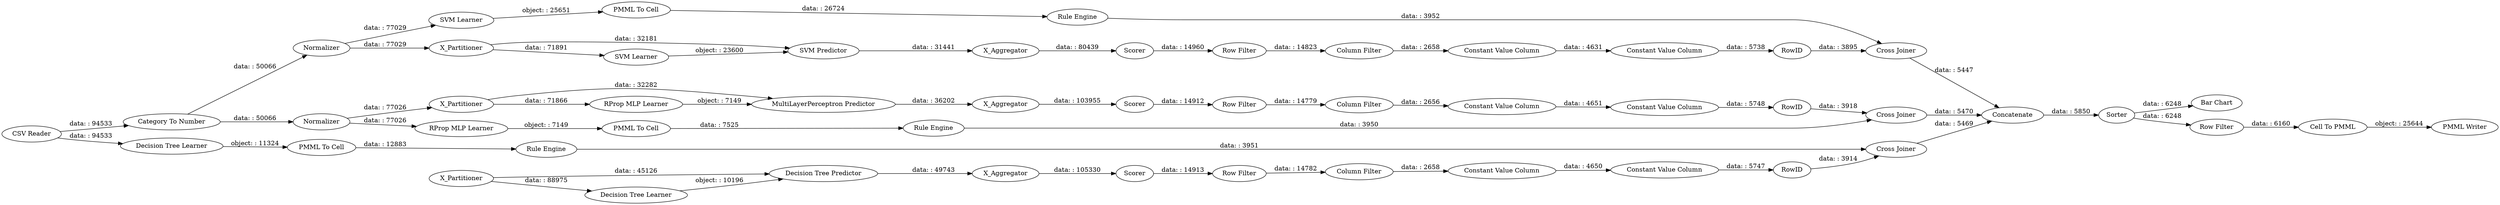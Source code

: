 digraph {
	"-8317189717568428478_41" [label=Scorer]
	"5779597467855827312_19" [label=RowID]
	"-902543894398513904_290" [label="Constant Value Column"]
	"545167905930166370_39" [label=Scorer]
	"6598180747229622811_25" [label="Cross Joiner"]
	"545167905930166370_32" [label="Decision Tree Predictor"]
	"1177417795450543331_299" [label="SVM Learner"]
	"8922518819994315607_293" [label=RowID]
	"545167905930166370_307" [label=X_Partitioner]
	"6598180747229622811_10" [label=X_Partitioner]
	"6093352324032707412_22" [label="PMML To Cell"]
	"1177417795450543331_297" [label="PMML To Cell"]
	"-902543894398513904_292" [label="Constant Value Column"]
	"8922518819994315607_294" [label="Column Filter"]
	"8922518819994315607_290" [label="Constant Value Column"]
	"-8317189717568428478_304" [label="Cross Joiner"]
	"-8317189717568428478_7" [label=X_Aggregator]
	"-7138333118876980907_315" [label="Cell To PMML"]
	"545167905930166370_7" [label=X_Aggregator]
	"-7138333118876980907_314" [label="Bar Chart"]
	"5779597467855827312_18" [label="Constant Value Column"]
	"-7138333118876980907_312" [label=Sorter]
	"-7138333118876980907_313" [label="Row Filter"]
	"1177417795450543331_298" [label="Rule Engine"]
	"5779597467855827312_16" [label="Column Filter"]
	"-1691640870976822955_28" [label="PMML To Cell"]
	"-1691640870976822955_34" [label="Rule Engine"]
	"-8317189717568428478_32" [label="SVM Predictor"]
	"-7138333118876980907_310" [label=Concatenate]
	"-7138333118876980907_316" [label="PMML Writer"]
	"6598180747229622811_13" [label=X_Aggregator]
	"-902543894398513904_293" [label=RowID]
	"6598180747229622811_12" [label="MultiLayerPerceptron Predictor"]
	"-7138333118876980907_2" [label="Category To Number"]
	"6598180747229622811_11" [label="RProp MLP Learner"]
	"-8317189717568428478_40" [label=Normalizer]
	"5779597467855827312_17" [label="Constant Value Column"]
	"-902543894398513904_294" [label="Column Filter"]
	"545167905930166370_31" [label="Decision Tree Learner"]
	"-1691640870976822955_33" [label="Decision Tree Learner"]
	"6598180747229622811_9" [label=Normalizer]
	"-8317189717568428478_31" [label="SVM Learner"]
	"8922518819994315607_9" [label="Row Filter"]
	"8922518819994315607_292" [label="Constant Value Column"]
	"6093352324032707412_23" [label="Rule Engine"]
	"-7138333118876980907_8" [label="CSV Reader"]
	"-8317189717568428478_295" [label=X_Partitioner]
	"545167905930166370_296" [label="Cross Joiner"]
	"6598180747229622811_14" [label=Scorer]
	"-902543894398513904_9" [label="Row Filter"]
	"5779597467855827312_15" [label="Row Filter"]
	"6093352324032707412_21" [label="RProp MLP Learner"]
	"1177417795450543331_298" -> "-8317189717568428478_304" [label="data: : 3952"]
	"6598180747229622811_9" -> "6598180747229622811_10" [label="data: : 77026"]
	"-1691640870976822955_34" -> "545167905930166370_296" [label="data: : 3951"]
	"5779597467855827312_17" -> "5779597467855827312_18" [label="data: : 4651"]
	"5779597467855827312_16" -> "5779597467855827312_17" [label="data: : 2656"]
	"-902543894398513904_292" -> "-902543894398513904_293" [label="data: : 5738"]
	"-7138333118876980907_8" -> "-7138333118876980907_2" [label="data: : 94533"]
	"-902543894398513904_9" -> "-902543894398513904_294" [label="data: : 14823"]
	"-7138333118876980907_313" -> "-7138333118876980907_315" [label="data: : 6160"]
	"-8317189717568428478_32" -> "-8317189717568428478_7" [label="data: : 31441"]
	"5779597467855827312_19" -> "6598180747229622811_25" [label="data: : 3918"]
	"6598180747229622811_11" -> "6598180747229622811_12" [label="object: : 7149"]
	"545167905930166370_32" -> "545167905930166370_7" [label="data: : 49743"]
	"-902543894398513904_293" -> "-8317189717568428478_304" [label="data: : 3895"]
	"6598180747229622811_10" -> "6598180747229622811_12" [label="data: : 32282"]
	"-8317189717568428478_40" -> "-8317189717568428478_295" [label="data: : 77029"]
	"8922518819994315607_9" -> "8922518819994315607_294" [label="data: : 14782"]
	"6598180747229622811_12" -> "6598180747229622811_13" [label="data: : 36202"]
	"6598180747229622811_14" -> "5779597467855827312_15" [label="data: : 14912"]
	"5779597467855827312_18" -> "5779597467855827312_19" [label="data: : 5748"]
	"1177417795450543331_299" -> "1177417795450543331_297" [label="object: : 25651"]
	"6093352324032707412_21" -> "6093352324032707412_22" [label="object: : 7149"]
	"-8317189717568428478_40" -> "1177417795450543331_299" [label="data: : 77029"]
	"-7138333118876980907_2" -> "6598180747229622811_9" [label="data: : 50066"]
	"6598180747229622811_25" -> "-7138333118876980907_310" [label="data: : 5470"]
	"-902543894398513904_294" -> "-902543894398513904_290" [label="data: : 2658"]
	"8922518819994315607_293" -> "545167905930166370_296" [label="data: : 3914"]
	"545167905930166370_39" -> "8922518819994315607_9" [label="data: : 14913"]
	"6093352324032707412_23" -> "6598180747229622811_25" [label="data: : 3950"]
	"-7138333118876980907_8" -> "-1691640870976822955_33" [label="data: : 94533"]
	"-8317189717568428478_304" -> "-7138333118876980907_310" [label="data: : 5447"]
	"545167905930166370_31" -> "545167905930166370_32" [label="object: : 10196"]
	"-7138333118876980907_312" -> "-7138333118876980907_313" [label="data: : 6248"]
	"545167905930166370_307" -> "545167905930166370_31" [label="data: : 88975"]
	"-1691640870976822955_28" -> "-1691640870976822955_34" [label="data: : 12883"]
	"-8317189717568428478_41" -> "-902543894398513904_9" [label="data: : 14960"]
	"6598180747229622811_13" -> "6598180747229622811_14" [label="data: : 103955"]
	"5779597467855827312_15" -> "5779597467855827312_16" [label="data: : 14779"]
	"6598180747229622811_10" -> "6598180747229622811_11" [label="data: : 71866"]
	"-8317189717568428478_295" -> "-8317189717568428478_32" [label="data: : 32181"]
	"-8317189717568428478_31" -> "-8317189717568428478_32" [label="object: : 23600"]
	"-7138333118876980907_2" -> "-8317189717568428478_40" [label="data: : 50066"]
	"1177417795450543331_297" -> "1177417795450543331_298" [label="data: : 26724"]
	"8922518819994315607_292" -> "8922518819994315607_293" [label="data: : 5747"]
	"545167905930166370_307" -> "545167905930166370_32" [label="data: : 45126"]
	"6093352324032707412_22" -> "6093352324032707412_23" [label="data: : 7525"]
	"-8317189717568428478_7" -> "-8317189717568428478_41" [label="data: : 80439"]
	"-8317189717568428478_295" -> "-8317189717568428478_31" [label="data: : 71891"]
	"-902543894398513904_290" -> "-902543894398513904_292" [label="data: : 4631"]
	"8922518819994315607_294" -> "8922518819994315607_290" [label="data: : 2658"]
	"6598180747229622811_9" -> "6093352324032707412_21" [label="data: : 77026"]
	"545167905930166370_7" -> "545167905930166370_39" [label="data: : 105330"]
	"545167905930166370_296" -> "-7138333118876980907_310" [label="data: : 5469"]
	"-7138333118876980907_315" -> "-7138333118876980907_316" [label="object: : 25644"]
	"8922518819994315607_290" -> "8922518819994315607_292" [label="data: : 4650"]
	"-7138333118876980907_310" -> "-7138333118876980907_312" [label="data: : 5850"]
	"-7138333118876980907_312" -> "-7138333118876980907_314" [label="data: : 6248"]
	"-1691640870976822955_33" -> "-1691640870976822955_28" [label="object: : 11324"]
	rankdir=LR
}
